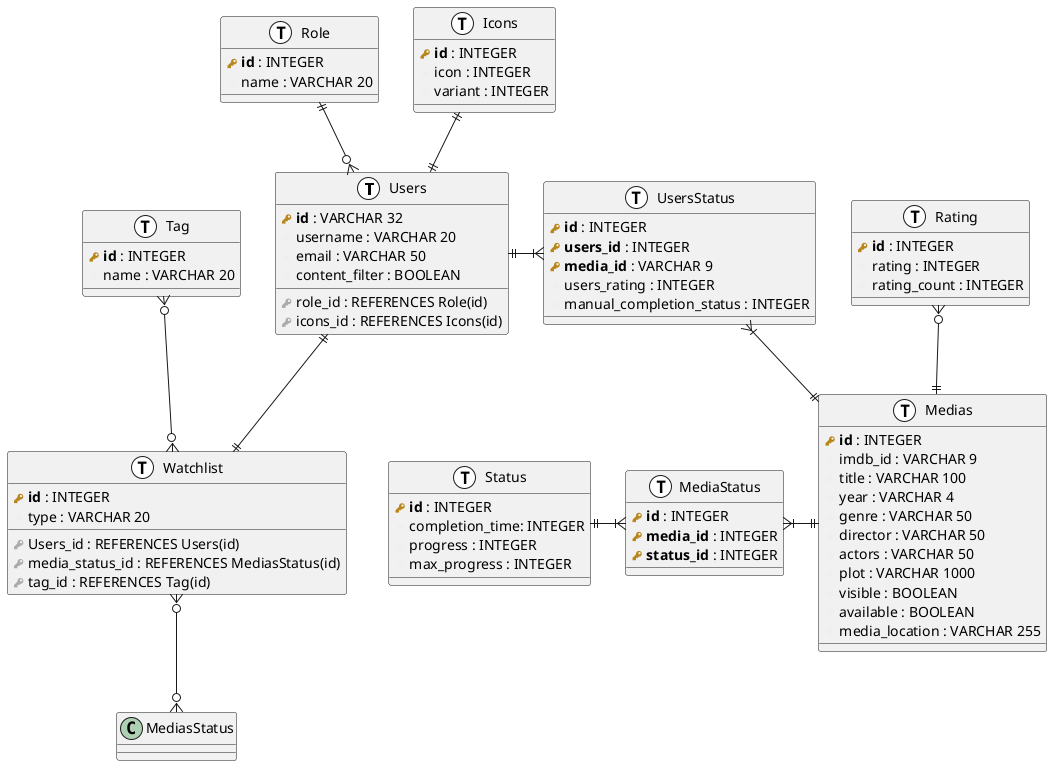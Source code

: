 @startuml
!define primary_key(x) <b><color:#b8861b><&key></color> x</b>
!define foreign_key(x) <color:#aaaaaa><&key></color> x
!define column(x) <color:#efefef><&media-record></color> x
!define table(x) entity x << (T, white) >>


table(Users) {

    primary_key(id) : VARCHAR 32
    column(username) : VARCHAR 20
    column(email) : VARCHAR 50
    column(content_filter) : BOOLEAN
    foreign_key(role_id) : REFERENCES Role(id)
    foreign_key(icons_id) : REFERENCES Icons(id)
}



table(UsersStatus) {
    primary_key(id) : INTEGER
    primary_key(users_id) : INTEGER
    primary_key(media_id) : VARCHAR 9
    column(users_rating) : INTEGER
    column(manual_completion_status) : INTEGER
}

table(Medias) {
    primary_key(id) : INTEGER
    column(imdb_id) : VARCHAR 9
    column(title) : VARCHAR 100
    column(year) : VARCHAR 4
    column(genre) : VARCHAR 50
    column(director) : VARCHAR 50
    column(actors) : VARCHAR 50
    column(plot) : VARCHAR 1000
    column(visible) : BOOLEAN
    column(available) : BOOLEAN
    column(media_location) : VARCHAR 255
}

table(Rating){
    primary_key(id) : INTEGER
    column(rating) : INTEGER
    column(rating_count) : INTEGER
}

Medias ||-u-o{ Rating

UsersStatus }|--|| Medias
UsersStatus }|-l-|| Users

table(Status) {
    primary_key(id) : INTEGER
    column(completion_time): INTEGER
    column(progress) : INTEGER
    column(max_progress) : INTEGER
}

table(MediaStatus) {
    primary_key(id) : INTEGER
    primary_key(media_id) : INTEGER
    primary_key(status_id) : INTEGER
}

MediaStatus }|-r-|| Medias
MediaStatus }|-l-|| Status

table(Icons) {
    primary_key(id) : INTEGER
    column(icon) : INTEGER
    column(variant) : INTEGER
}

Users ||-u-|| Icons


table(Role) {
    primary_key(id) : INTEGER
    column(name) : VARCHAR 20
}

Users }o-u-|| Role

table(Watchlist) {
    primary_key(id) : INTEGER
    column(type) : VARCHAR 20
    foreign_key(Users_id) : REFERENCES Users(id)
    foreign_key(media_status_id) : REFERENCES MediasStatus(id)
    foreign_key(tag_id) : REFERENCES Tag(id)
}

table(Tag){
    primary_key(id) : INTEGER
    column(name) : VARCHAR 20
}

Users ||-d-|| Watchlist

Watchlist }o--o{ MediasStatus

Watchlist }o-u-o{ Tag


@enduml